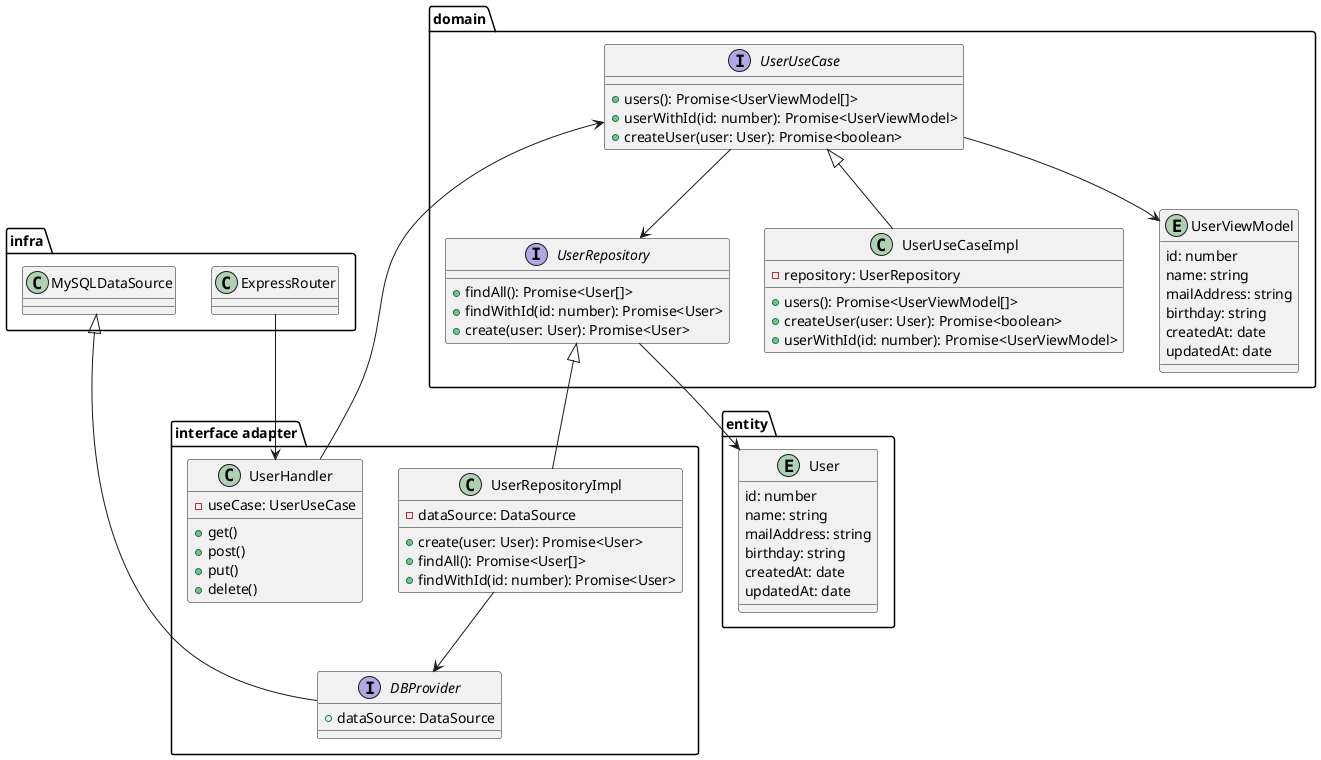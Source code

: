 @startuml

package "infra" {
    class ExpressRouter {
    }
    class MySQLDataSource {
    }
}

package "interface adapter" {
    class UserHandler {
        -useCase: UserUseCase
        +get()
        +post()
        +put()
        +delete()
    }
    class UserRepositoryImpl {
        -dataSource: DataSource
        +create(user: User): Promise<User>
        +findAll(): Promise<User[]>
        +findWithId(id: number): Promise<User>
    }
    interface DBProvider {
        +dataSource: DataSource
    }
}

package "domain" {
    interface UserUseCase {
        +users(): Promise<UserViewModel[]>
        +userWithId(id: number): Promise<UserViewModel>
        +createUser(user: User): Promise<boolean>
    }
    interface UserRepository {
        +findAll(): Promise<User[]>
        +findWithId(id: number): Promise<User>
        +create(user: User): Promise<User>
    }
    class UserUseCaseImpl {
        -repository: UserRepository
        +users(): Promise<UserViewModel[]>
        +createUser(user: User): Promise<boolean>
        +userWithId(id: number): Promise<UserViewModel>
    }
    entity UserViewModel {
        id: number
        name: string
        mailAddress: string
        birthday: string
        createdAt: date
        updatedAt: date
    }
}
package "entity" {
    entity User {
        id: number
        name: string
        mailAddress: string
        birthday: string
        createdAt: date
        updatedAt: date
    }
}

ExpressRouter --> UserHandler
UserHandler --> UserUseCase
UserUseCase <|-- UserUseCaseImpl
UserRepository <|-- UserRepositoryImpl
UserUseCase --> UserRepository
UserRepository --> User

UserRepositoryImpl --> DBProvider
MySQLDataSource <|-- DBProvider

UserUseCase --> UserViewModel

'UserUseCaseImpl --> "1" UserRepository

'UserHandler --> "1" User
'UserUseCaseImpl --> "1" User
'UserRepositoryImpl --> "1" User


@enduml